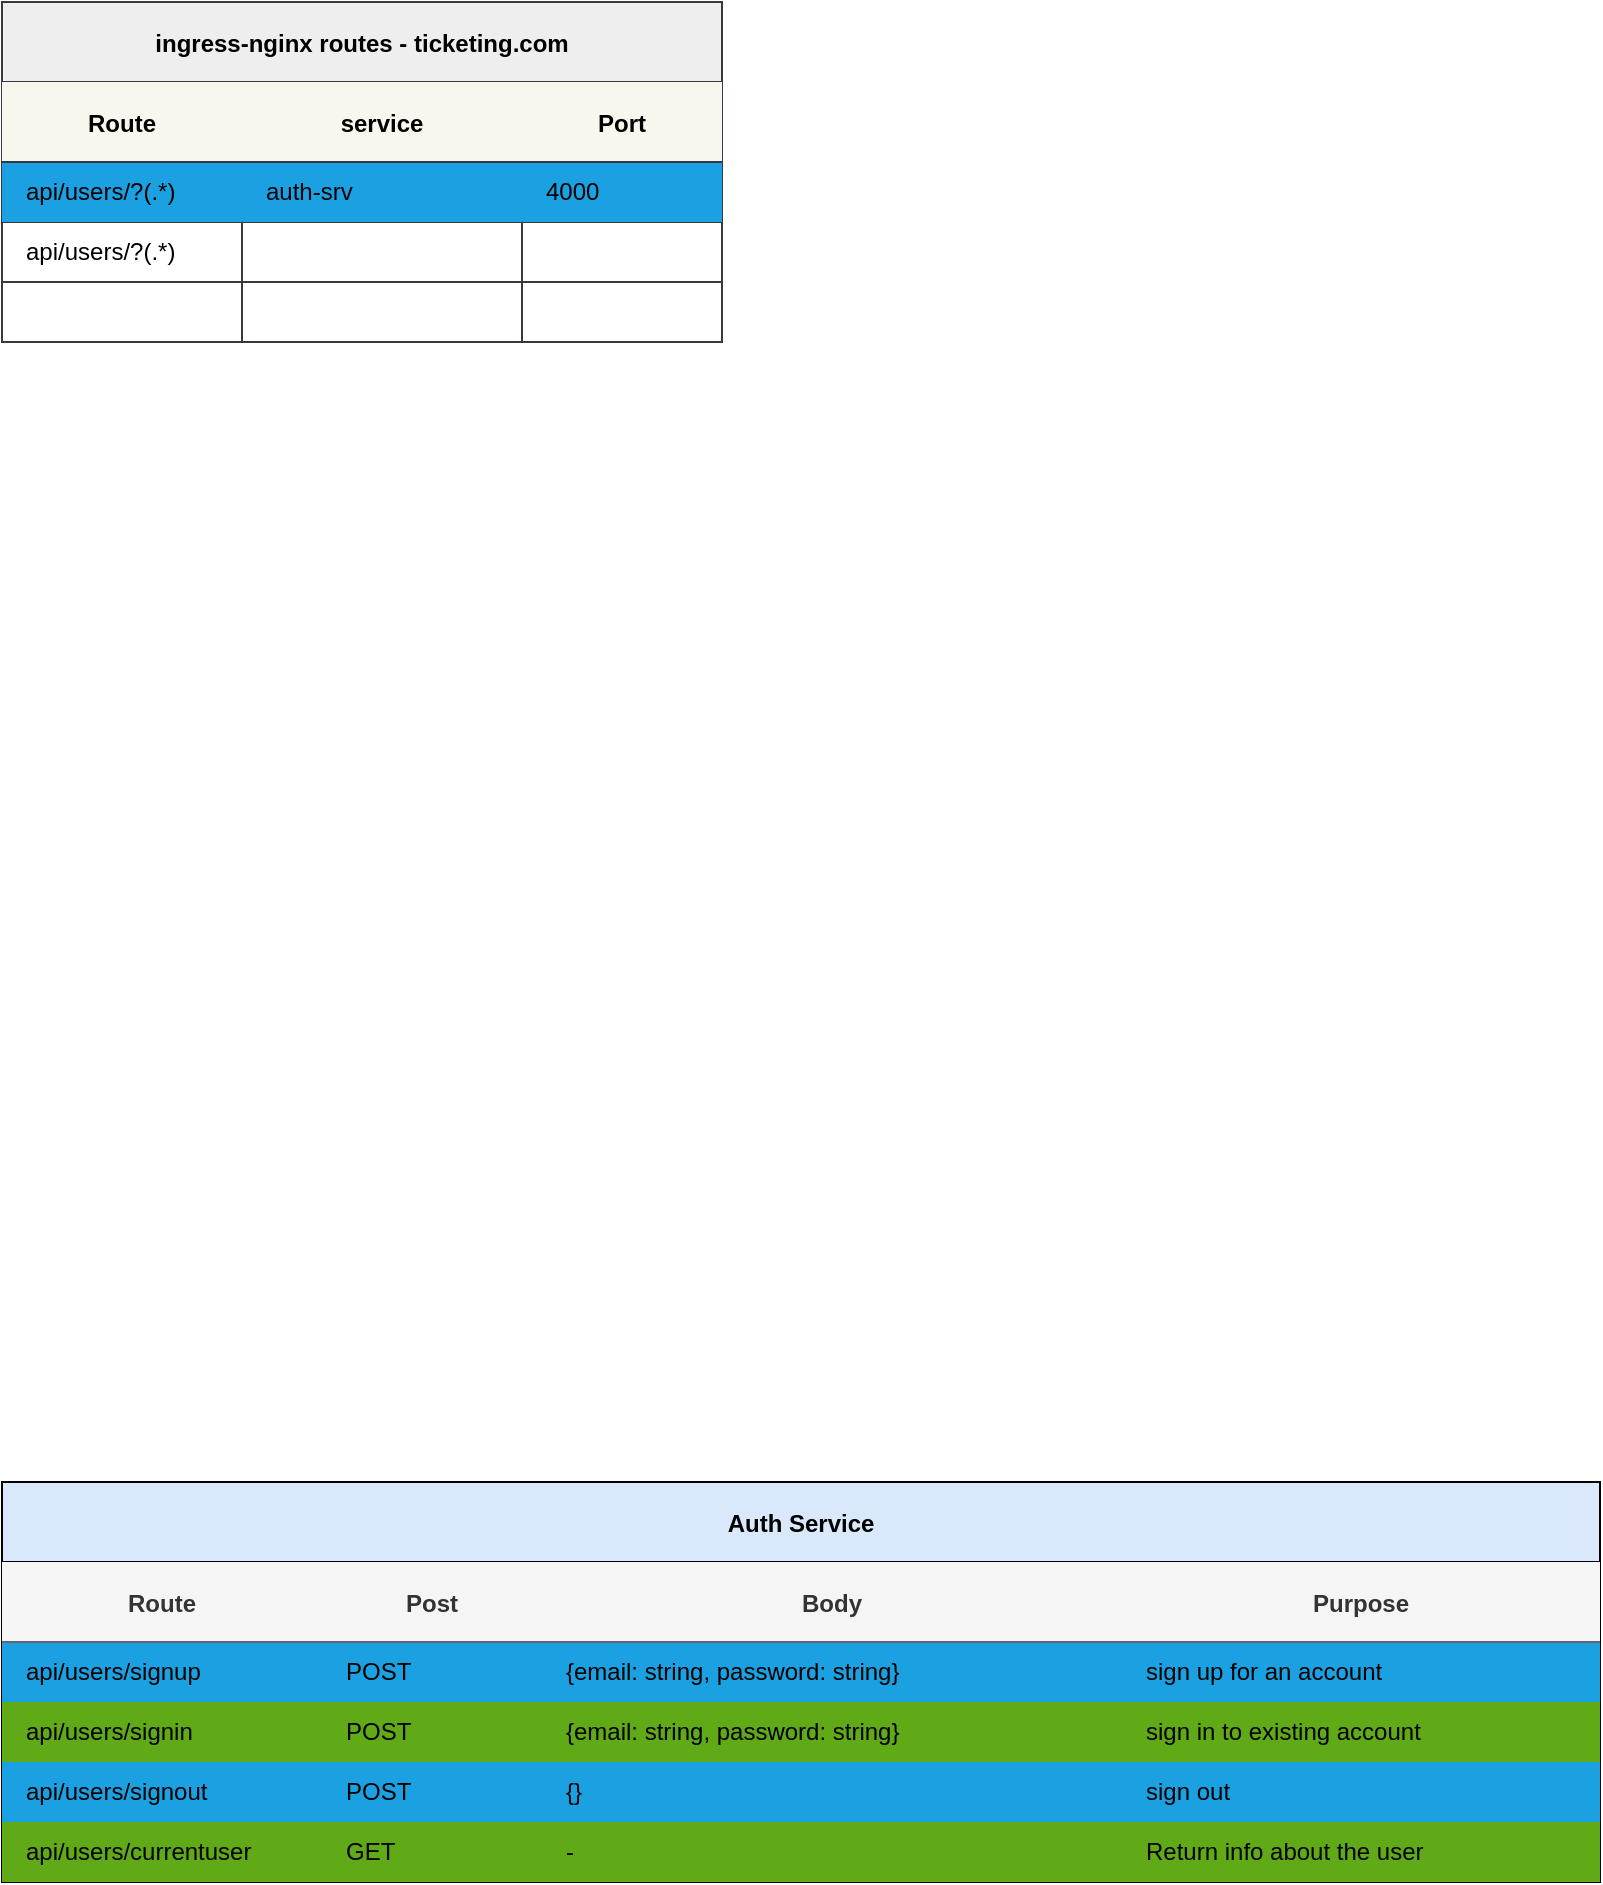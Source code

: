 <mxfile version="20.3.0" type="device"><diagram id="mntJQjvPHxx8cUNfUuE9" name="Page-1"><mxGraphModel dx="2040" dy="2201" grid="1" gridSize="10" guides="1" tooltips="1" connect="1" arrows="1" fold="1" page="1" pageScale="1" pageWidth="800" pageHeight="1422" math="0" shadow="0"><root><mxCell id="0"/><mxCell id="1" parent="0"/><mxCell id="F2--PeF_EO3D5SiZD_gH-31" value="Auth Service" style="shape=table;childLayout=tableLayout;startSize=40;collapsible=0;recursiveResize=0;expand=0;fontStyle=1;fillColor=#dae8fc;strokeColor=#000000;columnLines=1;rowLines=1;" vertex="1" parent="1"><mxGeometry x="-760" y="-620" width="799" height="200" as="geometry"/></mxCell><mxCell id="F2--PeF_EO3D5SiZD_gH-32" value="" style="shape=tableRow;horizontal=0;startSize=0;swimlaneHead=0;swimlaneBody=0;top=0;left=0;bottom=0;right=0;dropTarget=0;fillColor=#1ba1e2;collapsible=0;recursiveResize=0;expand=0;fontStyle=1;fontColor=#ffffff;strokeColor=#000000;" vertex="1" parent="F2--PeF_EO3D5SiZD_gH-31"><mxGeometry y="40" width="799" height="70" as="geometry"/></mxCell><mxCell id="F2--PeF_EO3D5SiZD_gH-33" value="Route" style="swimlane;swimlaneHead=0;swimlaneBody=0;fontStyle=0;connectable=0;fillColor=#f5f5f5;startSize=40;collapsible=0;recursiveResize=0;expand=0;fontStyle=1;fontColor=#333333;strokeColor=#666666;" vertex="1" parent="F2--PeF_EO3D5SiZD_gH-32"><mxGeometry width="160" height="70" as="geometry"><mxRectangle width="160" height="70" as="alternateBounds"/></mxGeometry></mxCell><mxCell id="F2--PeF_EO3D5SiZD_gH-65" value="api/users/signup" style="text;html=1;align=left;verticalAlign=middle;resizable=0;points=[];autosize=1;strokeColor=none;fillColor=none;" vertex="1" parent="F2--PeF_EO3D5SiZD_gH-33"><mxGeometry x="10" y="40" width="110" height="30" as="geometry"/></mxCell><mxCell id="F2--PeF_EO3D5SiZD_gH-34" value="Post" style="swimlane;swimlaneHead=0;swimlaneBody=0;fontStyle=0;connectable=0;fillColor=#f5f5f5;startSize=40;collapsible=0;recursiveResize=0;expand=0;fontStyle=1;fontColor=#333333;strokeColor=#666666;" vertex="1" parent="F2--PeF_EO3D5SiZD_gH-32"><mxGeometry x="160" width="110" height="70" as="geometry"><mxRectangle width="110" height="70" as="alternateBounds"/></mxGeometry></mxCell><mxCell id="F2--PeF_EO3D5SiZD_gH-75" value="POST" style="text;html=1;align=left;verticalAlign=middle;resizable=0;points=[];autosize=1;strokeColor=none;fillColor=none;" vertex="1" parent="F2--PeF_EO3D5SiZD_gH-34"><mxGeometry x="10" y="40" width="60" height="30" as="geometry"/></mxCell><mxCell id="F2--PeF_EO3D5SiZD_gH-35" value="Body" style="swimlane;swimlaneHead=0;swimlaneBody=0;fontStyle=0;connectable=0;fillColor=#f5f5f5;startSize=40;collapsible=0;recursiveResize=0;expand=0;fontStyle=1;fontColor=#333333;strokeColor=#666666;" vertex="1" parent="F2--PeF_EO3D5SiZD_gH-32"><mxGeometry x="270" width="290" height="70" as="geometry"><mxRectangle width="290" height="70" as="alternateBounds"/></mxGeometry></mxCell><mxCell id="F2--PeF_EO3D5SiZD_gH-105" value="{email: string, password: string}" style="text;html=1;align=left;verticalAlign=middle;resizable=0;points=[];autosize=1;strokeColor=none;fillColor=none;" vertex="1" parent="F2--PeF_EO3D5SiZD_gH-35"><mxGeometry x="10" y="40" width="190" height="30" as="geometry"/></mxCell><mxCell id="F2--PeF_EO3D5SiZD_gH-60" value="Purpose" style="swimlane;swimlaneHead=0;swimlaneBody=0;fontStyle=0;connectable=0;fillColor=#f5f5f5;startSize=40;collapsible=0;recursiveResize=0;expand=0;fontStyle=1;fontColor=#333333;strokeColor=#666666;" vertex="1" parent="F2--PeF_EO3D5SiZD_gH-32"><mxGeometry x="560" width="239" height="70" as="geometry"><mxRectangle width="239" height="70" as="alternateBounds"/></mxGeometry></mxCell><mxCell id="F2--PeF_EO3D5SiZD_gH-110" value="sign up for an account" style="text;html=1;align=left;verticalAlign=middle;resizable=0;points=[];autosize=1;strokeColor=none;fillColor=none;" vertex="1" parent="F2--PeF_EO3D5SiZD_gH-60"><mxGeometry x="10" y="40" width="140" height="30" as="geometry"/></mxCell><mxCell id="F2--PeF_EO3D5SiZD_gH-36" value="" style="shape=tableRow;horizontal=0;startSize=0;swimlaneHead=0;swimlaneBody=0;top=0;left=0;bottom=0;right=0;dropTarget=0;fillColor=#60a917;collapsible=0;recursiveResize=0;expand=0;fontStyle=1;fontColor=#ffffff;strokeColor=#2D7600;" vertex="1" parent="F2--PeF_EO3D5SiZD_gH-31"><mxGeometry y="110" width="799" height="30" as="geometry"/></mxCell><mxCell id="F2--PeF_EO3D5SiZD_gH-37" value="" style="swimlane;swimlaneHead=0;swimlaneBody=0;fontStyle=0;connectable=0;fillColor=none;startSize=0;collapsible=0;recursiveResize=0;expand=0;fontStyle=1;" vertex="1" parent="F2--PeF_EO3D5SiZD_gH-36"><mxGeometry width="160" height="30" as="geometry"><mxRectangle width="160" height="30" as="alternateBounds"/></mxGeometry></mxCell><mxCell id="F2--PeF_EO3D5SiZD_gH-71" value="api/users/signin" style="text;html=1;align=left;verticalAlign=middle;resizable=0;points=[];autosize=1;strokeColor=none;fillColor=none;" vertex="1" parent="F2--PeF_EO3D5SiZD_gH-37"><mxGeometry x="10" width="110" height="30" as="geometry"/></mxCell><mxCell id="F2--PeF_EO3D5SiZD_gH-38" value="" style="swimlane;swimlaneHead=0;swimlaneBody=0;fontStyle=0;connectable=0;fillColor=none;startSize=0;collapsible=0;recursiveResize=0;expand=0;fontStyle=1;" vertex="1" parent="F2--PeF_EO3D5SiZD_gH-36"><mxGeometry x="160" width="110" height="30" as="geometry"><mxRectangle width="110" height="30" as="alternateBounds"/></mxGeometry></mxCell><mxCell id="F2--PeF_EO3D5SiZD_gH-102" value="POST" style="text;html=1;align=left;verticalAlign=middle;resizable=0;points=[];autosize=1;strokeColor=none;fillColor=none;" vertex="1" parent="F2--PeF_EO3D5SiZD_gH-38"><mxGeometry x="10" width="60" height="30" as="geometry"/></mxCell><mxCell id="F2--PeF_EO3D5SiZD_gH-39" value="" style="swimlane;swimlaneHead=0;swimlaneBody=0;fontStyle=0;connectable=0;fillColor=#e1d5e7;startSize=0;collapsible=0;recursiveResize=0;expand=0;fontStyle=1;strokeColor=#000000;" vertex="1" parent="F2--PeF_EO3D5SiZD_gH-36"><mxGeometry x="270" width="290" height="30" as="geometry"><mxRectangle width="290" height="30" as="alternateBounds"/></mxGeometry></mxCell><mxCell id="F2--PeF_EO3D5SiZD_gH-106" value="{email: string, password: string}" style="text;html=1;align=left;verticalAlign=middle;resizable=0;points=[];autosize=1;strokeColor=none;fillColor=none;" vertex="1" parent="F2--PeF_EO3D5SiZD_gH-39"><mxGeometry x="10" width="190" height="30" as="geometry"/></mxCell><mxCell id="F2--PeF_EO3D5SiZD_gH-61" style="swimlane;swimlaneHead=0;swimlaneBody=0;fontStyle=0;connectable=0;fillColor=none;startSize=0;collapsible=0;recursiveResize=0;expand=0;fontStyle=1;" vertex="1" parent="F2--PeF_EO3D5SiZD_gH-36"><mxGeometry x="560" width="239" height="30" as="geometry"><mxRectangle width="239" height="30" as="alternateBounds"/></mxGeometry></mxCell><mxCell id="F2--PeF_EO3D5SiZD_gH-145" value="sign in to existing account&amp;nbsp;" style="text;html=1;align=left;verticalAlign=middle;resizable=0;points=[];autosize=1;strokeColor=none;fillColor=none;" vertex="1" parent="F2--PeF_EO3D5SiZD_gH-61"><mxGeometry x="10" width="160" height="30" as="geometry"/></mxCell><mxCell id="F2--PeF_EO3D5SiZD_gH-40" value="" style="shape=tableRow;horizontal=0;startSize=0;swimlaneHead=0;swimlaneBody=0;top=0;left=0;bottom=0;right=0;dropTarget=0;fillColor=#1ba1e2;collapsible=0;recursiveResize=0;expand=0;fontStyle=1;fontColor=#ffffff;strokeColor=#006EAF;" vertex="1" parent="F2--PeF_EO3D5SiZD_gH-31"><mxGeometry y="140" width="799" height="30" as="geometry"/></mxCell><mxCell id="F2--PeF_EO3D5SiZD_gH-41" value="" style="swimlane;swimlaneHead=0;swimlaneBody=0;fontStyle=0;connectable=0;fillColor=none;startSize=0;collapsible=0;recursiveResize=0;expand=0;fontStyle=1;" vertex="1" parent="F2--PeF_EO3D5SiZD_gH-40"><mxGeometry width="160" height="30" as="geometry"><mxRectangle width="160" height="30" as="alternateBounds"/></mxGeometry></mxCell><mxCell id="F2--PeF_EO3D5SiZD_gH-72" value="api/users/signout" style="text;html=1;align=left;verticalAlign=middle;resizable=0;points=[];autosize=1;strokeColor=none;fillColor=none;" vertex="1" parent="F2--PeF_EO3D5SiZD_gH-41"><mxGeometry x="10" width="110" height="30" as="geometry"/></mxCell><mxCell id="F2--PeF_EO3D5SiZD_gH-42" value="" style="swimlane;swimlaneHead=0;swimlaneBody=0;fontStyle=0;connectable=0;fillColor=none;startSize=0;collapsible=0;recursiveResize=0;expand=0;fontStyle=1;" vertex="1" parent="F2--PeF_EO3D5SiZD_gH-40"><mxGeometry x="160" width="110" height="30" as="geometry"><mxRectangle width="110" height="30" as="alternateBounds"/></mxGeometry></mxCell><mxCell id="F2--PeF_EO3D5SiZD_gH-103" value="POST" style="text;html=1;align=left;verticalAlign=middle;resizable=0;points=[];autosize=1;strokeColor=none;fillColor=none;" vertex="1" parent="F2--PeF_EO3D5SiZD_gH-42"><mxGeometry x="10" width="60" height="30" as="geometry"/></mxCell><mxCell id="F2--PeF_EO3D5SiZD_gH-43" value="" style="swimlane;swimlaneHead=0;swimlaneBody=0;fontStyle=0;connectable=0;fillColor=none;startSize=0;collapsible=0;recursiveResize=0;expand=0;fontStyle=1;" vertex="1" parent="F2--PeF_EO3D5SiZD_gH-40"><mxGeometry x="270" width="290" height="30" as="geometry"><mxRectangle width="290" height="30" as="alternateBounds"/></mxGeometry></mxCell><mxCell id="F2--PeF_EO3D5SiZD_gH-107" value="{}" style="text;html=1;align=left;verticalAlign=middle;resizable=0;points=[];autosize=1;strokeColor=none;fillColor=none;" vertex="1" parent="F2--PeF_EO3D5SiZD_gH-43"><mxGeometry x="10" width="30" height="30" as="geometry"/></mxCell><mxCell id="F2--PeF_EO3D5SiZD_gH-62" style="swimlane;swimlaneHead=0;swimlaneBody=0;fontStyle=0;connectable=0;fillColor=default;startSize=0;collapsible=0;recursiveResize=0;expand=0;fontStyle=1;fontColor=#ffffff;strokeColor=#006EAF;" vertex="1" parent="F2--PeF_EO3D5SiZD_gH-40"><mxGeometry x="560" width="239" height="30" as="geometry"><mxRectangle width="239" height="30" as="alternateBounds"/></mxGeometry></mxCell><mxCell id="F2--PeF_EO3D5SiZD_gH-146" value="sign out" style="text;html=1;align=left;verticalAlign=middle;resizable=0;points=[];autosize=1;strokeColor=none;fillColor=none;" vertex="1" parent="F2--PeF_EO3D5SiZD_gH-62"><mxGeometry x="10" width="70" height="30" as="geometry"/></mxCell><mxCell id="F2--PeF_EO3D5SiZD_gH-66" style="shape=tableRow;horizontal=0;startSize=0;swimlaneHead=0;swimlaneBody=0;top=0;left=0;bottom=0;right=0;dropTarget=0;fillColor=#60a917;collapsible=0;recursiveResize=0;expand=0;fontStyle=1;fontColor=#ffffff;strokeColor=#2D7600;" vertex="1" parent="F2--PeF_EO3D5SiZD_gH-31"><mxGeometry y="170" width="799" height="30" as="geometry"/></mxCell><mxCell id="F2--PeF_EO3D5SiZD_gH-67" style="swimlane;swimlaneHead=0;swimlaneBody=0;fontStyle=0;connectable=0;fillColor=none;startSize=0;collapsible=0;recursiveResize=0;expand=0;fontStyle=1;" vertex="1" parent="F2--PeF_EO3D5SiZD_gH-66"><mxGeometry width="160" height="30" as="geometry"><mxRectangle width="160" height="30" as="alternateBounds"/></mxGeometry></mxCell><mxCell id="F2--PeF_EO3D5SiZD_gH-73" value="api/users/currentuser" style="text;html=1;align=left;verticalAlign=middle;resizable=0;points=[];autosize=1;strokeColor=none;fillColor=none;" vertex="1" parent="F2--PeF_EO3D5SiZD_gH-67"><mxGeometry x="10" width="140" height="30" as="geometry"/></mxCell><mxCell id="F2--PeF_EO3D5SiZD_gH-68" style="swimlane;swimlaneHead=0;swimlaneBody=0;fontStyle=0;connectable=0;fillColor=none;startSize=0;collapsible=0;recursiveResize=0;expand=0;fontStyle=1;" vertex="1" parent="F2--PeF_EO3D5SiZD_gH-66"><mxGeometry x="160" width="110" height="30" as="geometry"><mxRectangle width="110" height="30" as="alternateBounds"/></mxGeometry></mxCell><mxCell id="F2--PeF_EO3D5SiZD_gH-104" value="GET" style="text;html=1;align=left;verticalAlign=middle;resizable=0;points=[];autosize=1;strokeColor=none;fillColor=none;" vertex="1" parent="F2--PeF_EO3D5SiZD_gH-68"><mxGeometry x="10" width="50" height="30" as="geometry"/></mxCell><mxCell id="F2--PeF_EO3D5SiZD_gH-69" style="swimlane;swimlaneHead=0;swimlaneBody=0;fontStyle=0;connectable=0;fillColor=none;startSize=0;collapsible=0;recursiveResize=0;expand=0;fontStyle=1;" vertex="1" parent="F2--PeF_EO3D5SiZD_gH-66"><mxGeometry x="270" width="290" height="30" as="geometry"><mxRectangle width="290" height="30" as="alternateBounds"/></mxGeometry></mxCell><mxCell id="F2--PeF_EO3D5SiZD_gH-108" value="-" style="text;html=1;align=left;verticalAlign=middle;resizable=0;points=[];autosize=1;strokeColor=none;fillColor=none;" vertex="1" parent="F2--PeF_EO3D5SiZD_gH-69"><mxGeometry x="10" width="30" height="30" as="geometry"/></mxCell><mxCell id="F2--PeF_EO3D5SiZD_gH-70" style="swimlane;swimlaneHead=0;swimlaneBody=0;fontStyle=0;connectable=0;fillColor=none;startSize=0;collapsible=0;recursiveResize=0;expand=0;fontStyle=1;" vertex="1" parent="F2--PeF_EO3D5SiZD_gH-66"><mxGeometry x="560" width="239" height="30" as="geometry"><mxRectangle width="239" height="30" as="alternateBounds"/></mxGeometry></mxCell><mxCell id="F2--PeF_EO3D5SiZD_gH-147" value="Return info about the user" style="text;html=1;align=left;verticalAlign=middle;resizable=0;points=[];autosize=1;strokeColor=none;fillColor=none;" vertex="1" parent="F2--PeF_EO3D5SiZD_gH-70"><mxGeometry x="10" width="160" height="30" as="geometry"/></mxCell><mxCell id="F2--PeF_EO3D5SiZD_gH-165" value="ingress-nginx routes - ticketing.com" style="shape=table;childLayout=tableLayout;startSize=40;collapsible=0;recursiveResize=0;expand=0;fontStyle=1;strokeColor=#36393d;fillColor=#eeeeee;" vertex="1" parent="1"><mxGeometry x="-760" y="-1360" width="360" height="170" as="geometry"/></mxCell><mxCell id="F2--PeF_EO3D5SiZD_gH-166" value="" style="shape=tableRow;horizontal=0;startSize=0;swimlaneHead=0;swimlaneBody=0;top=0;left=0;bottom=0;right=0;dropTarget=0;fillColor=#1ba1e2;collapsible=0;recursiveResize=0;expand=0;fontStyle=1;strokeColor=#006EAF;fontColor=#ffffff;" vertex="1" parent="F2--PeF_EO3D5SiZD_gH-165"><mxGeometry y="40" width="360" height="70" as="geometry"/></mxCell><mxCell id="F2--PeF_EO3D5SiZD_gH-167" value="Route" style="swimlane;swimlaneHead=0;swimlaneBody=0;fontStyle=0;connectable=0;fillColor=#f9f7ed;startSize=40;collapsible=0;recursiveResize=0;expand=0;fontStyle=1;strokeColor=#36393d;" vertex="1" parent="F2--PeF_EO3D5SiZD_gH-166"><mxGeometry width="120" height="70" as="geometry"><mxRectangle width="120" height="70" as="alternateBounds"/></mxGeometry></mxCell><mxCell id="F2--PeF_EO3D5SiZD_gH-178" value="api/users/?(.*)" style="text;html=1;align=left;verticalAlign=middle;resizable=0;points=[];autosize=1;strokeColor=none;fillColor=none;" vertex="1" parent="F2--PeF_EO3D5SiZD_gH-167"><mxGeometry x="10" y="40" width="100" height="30" as="geometry"/></mxCell><mxCell id="F2--PeF_EO3D5SiZD_gH-168" value="service" style="swimlane;swimlaneHead=0;swimlaneBody=0;fontStyle=0;connectable=0;fillColor=#f9f7ed;startSize=40;collapsible=0;recursiveResize=0;expand=0;fontStyle=1;strokeColor=#36393d;swimlaneFillColor=none;gradientColor=none;" vertex="1" parent="F2--PeF_EO3D5SiZD_gH-166"><mxGeometry x="120" width="140" height="70" as="geometry"><mxRectangle width="140" height="70" as="alternateBounds"/></mxGeometry></mxCell><mxCell id="F2--PeF_EO3D5SiZD_gH-179" value="auth-srv" style="text;html=1;align=left;verticalAlign=middle;resizable=0;points=[];autosize=1;strokeColor=none;fillColor=none;" vertex="1" parent="F2--PeF_EO3D5SiZD_gH-168"><mxGeometry x="10" y="40" width="70" height="30" as="geometry"/></mxCell><mxCell id="F2--PeF_EO3D5SiZD_gH-169" value="Port" style="swimlane;swimlaneHead=0;swimlaneBody=0;fontStyle=0;connectable=0;fillColor=#f9f7ed;startSize=40;collapsible=0;recursiveResize=0;expand=0;fontStyle=1;strokeColor=#36393d;gradientColor=none;swimlaneFillColor=none;" vertex="1" parent="F2--PeF_EO3D5SiZD_gH-166"><mxGeometry x="260" width="100" height="70" as="geometry"><mxRectangle width="100" height="70" as="alternateBounds"/></mxGeometry></mxCell><mxCell id="F2--PeF_EO3D5SiZD_gH-180" value="4000" style="text;html=1;align=left;verticalAlign=middle;resizable=0;points=[];autosize=1;strokeColor=none;fillColor=none;" vertex="1" parent="F2--PeF_EO3D5SiZD_gH-169"><mxGeometry x="10" y="40" width="50" height="30" as="geometry"/></mxCell><mxCell id="F2--PeF_EO3D5SiZD_gH-170" value="" style="shape=tableRow;horizontal=0;startSize=0;swimlaneHead=0;swimlaneBody=0;top=0;left=0;bottom=0;right=0;dropTarget=0;fillColor=none;collapsible=0;recursiveResize=0;expand=0;fontStyle=1;strokeColor=#000000;" vertex="1" parent="F2--PeF_EO3D5SiZD_gH-165"><mxGeometry y="110" width="360" height="30" as="geometry"/></mxCell><mxCell id="F2--PeF_EO3D5SiZD_gH-171" value="" style="swimlane;swimlaneHead=0;swimlaneBody=0;fontStyle=0;connectable=0;fillColor=none;startSize=0;collapsible=0;recursiveResize=0;expand=0;fontStyle=1;strokeColor=#000000;" vertex="1" parent="F2--PeF_EO3D5SiZD_gH-170"><mxGeometry width="120" height="30" as="geometry"><mxRectangle width="120" height="30" as="alternateBounds"/></mxGeometry></mxCell><mxCell id="F2--PeF_EO3D5SiZD_gH-181" value="api/users/?(.*)" style="text;html=1;align=left;verticalAlign=middle;resizable=0;points=[];autosize=1;strokeColor=none;fillColor=none;" vertex="1" parent="F2--PeF_EO3D5SiZD_gH-171"><mxGeometry x="10" width="100" height="30" as="geometry"/></mxCell><mxCell id="F2--PeF_EO3D5SiZD_gH-172" value="" style="swimlane;swimlaneHead=0;swimlaneBody=0;fontStyle=0;connectable=0;fillColor=none;startSize=0;collapsible=0;recursiveResize=0;expand=0;fontStyle=1;strokeColor=#000000;" vertex="1" parent="F2--PeF_EO3D5SiZD_gH-170"><mxGeometry x="120" width="140" height="30" as="geometry"><mxRectangle width="140" height="30" as="alternateBounds"/></mxGeometry></mxCell><mxCell id="F2--PeF_EO3D5SiZD_gH-173" value="" style="swimlane;swimlaneHead=0;swimlaneBody=0;fontStyle=0;connectable=0;fillColor=none;startSize=0;collapsible=0;recursiveResize=0;expand=0;fontStyle=1;strokeColor=#000000;swimlaneFillColor=none;" vertex="1" parent="F2--PeF_EO3D5SiZD_gH-170"><mxGeometry x="260" width="100" height="30" as="geometry"><mxRectangle width="100" height="30" as="alternateBounds"/></mxGeometry></mxCell><mxCell id="F2--PeF_EO3D5SiZD_gH-182" style="shape=tableRow;horizontal=0;startSize=0;swimlaneHead=0;swimlaneBody=0;top=0;left=0;bottom=0;right=0;dropTarget=0;fillColor=none;collapsible=0;recursiveResize=0;expand=0;fontStyle=1;strokeColor=#000000;" vertex="1" parent="F2--PeF_EO3D5SiZD_gH-165"><mxGeometry y="140" width="360" height="30" as="geometry"/></mxCell><mxCell id="F2--PeF_EO3D5SiZD_gH-183" style="swimlane;swimlaneHead=0;swimlaneBody=0;fontStyle=0;connectable=0;fillColor=none;startSize=0;collapsible=0;recursiveResize=0;expand=0;fontStyle=1;strokeColor=#000000;" vertex="1" parent="F2--PeF_EO3D5SiZD_gH-182"><mxGeometry width="120" height="30" as="geometry"><mxRectangle width="120" height="30" as="alternateBounds"/></mxGeometry></mxCell><mxCell id="F2--PeF_EO3D5SiZD_gH-184" style="swimlane;swimlaneHead=0;swimlaneBody=0;fontStyle=0;connectable=0;fillColor=none;startSize=0;collapsible=0;recursiveResize=0;expand=0;fontStyle=1;strokeColor=#000000;" vertex="1" parent="F2--PeF_EO3D5SiZD_gH-182"><mxGeometry x="120" width="140" height="30" as="geometry"><mxRectangle width="140" height="30" as="alternateBounds"/></mxGeometry></mxCell><mxCell id="F2--PeF_EO3D5SiZD_gH-185" style="swimlane;swimlaneHead=0;swimlaneBody=0;fontStyle=0;connectable=0;fillColor=none;startSize=0;collapsible=0;recursiveResize=0;expand=0;fontStyle=1;strokeColor=#000000;" vertex="1" parent="F2--PeF_EO3D5SiZD_gH-182"><mxGeometry x="260" width="100" height="30" as="geometry"><mxRectangle width="100" height="30" as="alternateBounds"/></mxGeometry></mxCell></root></mxGraphModel></diagram></mxfile>